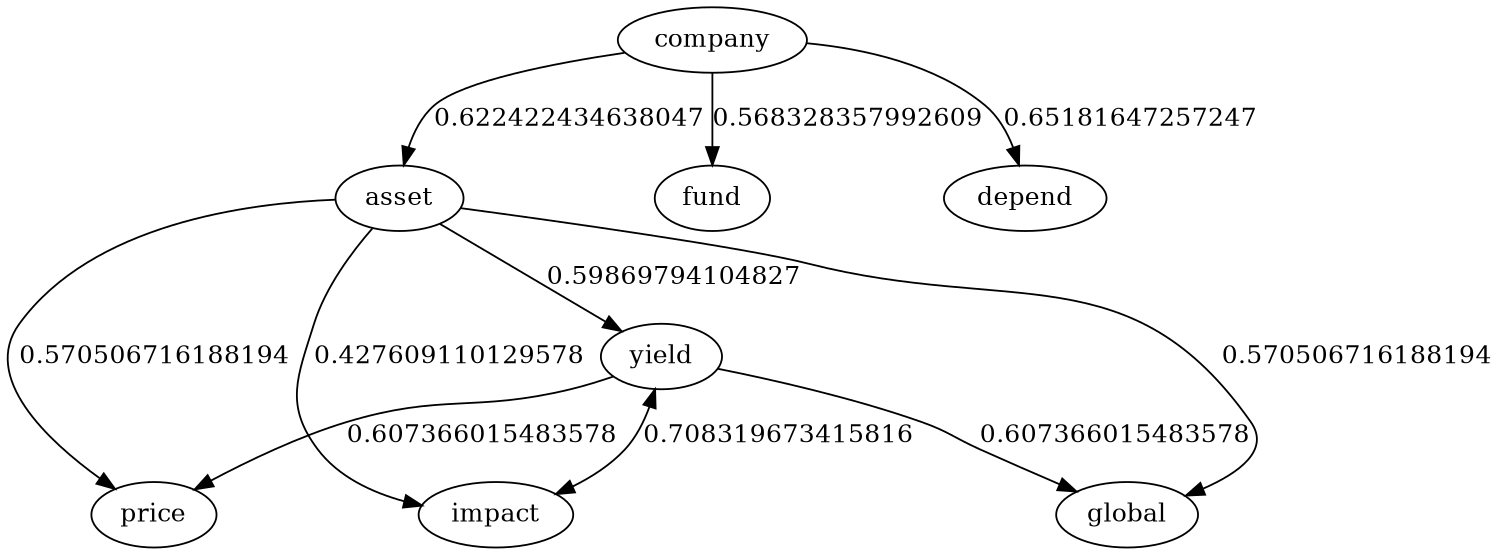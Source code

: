 digraph family {
	size="10,10";
asset->yield[len=2.70390617685519,label=0.59869794104827];
asset->price[len=2.78847985143542,label=0.570506716188194];
asset->global[len=2.78847985143542,label=0.570506716188194];
asset->impact[len=3.21717266961127,label=0.427609110129578];
company->fund[len=2.79501492602217,label=0.568328357992609];
company->asset[len=2.63273269608586,label=0.622422434638047];
company->depend[len=2.54455058228259,label=0.65181647257247];
yield->price[len=2.67790195354927,label=0.607366015483578];
yield->global[len=2.67790195354927,label=0.607366015483578];
yield->impact[len=2.37504097975255,label=0.708319673415816,dir=both];
}
